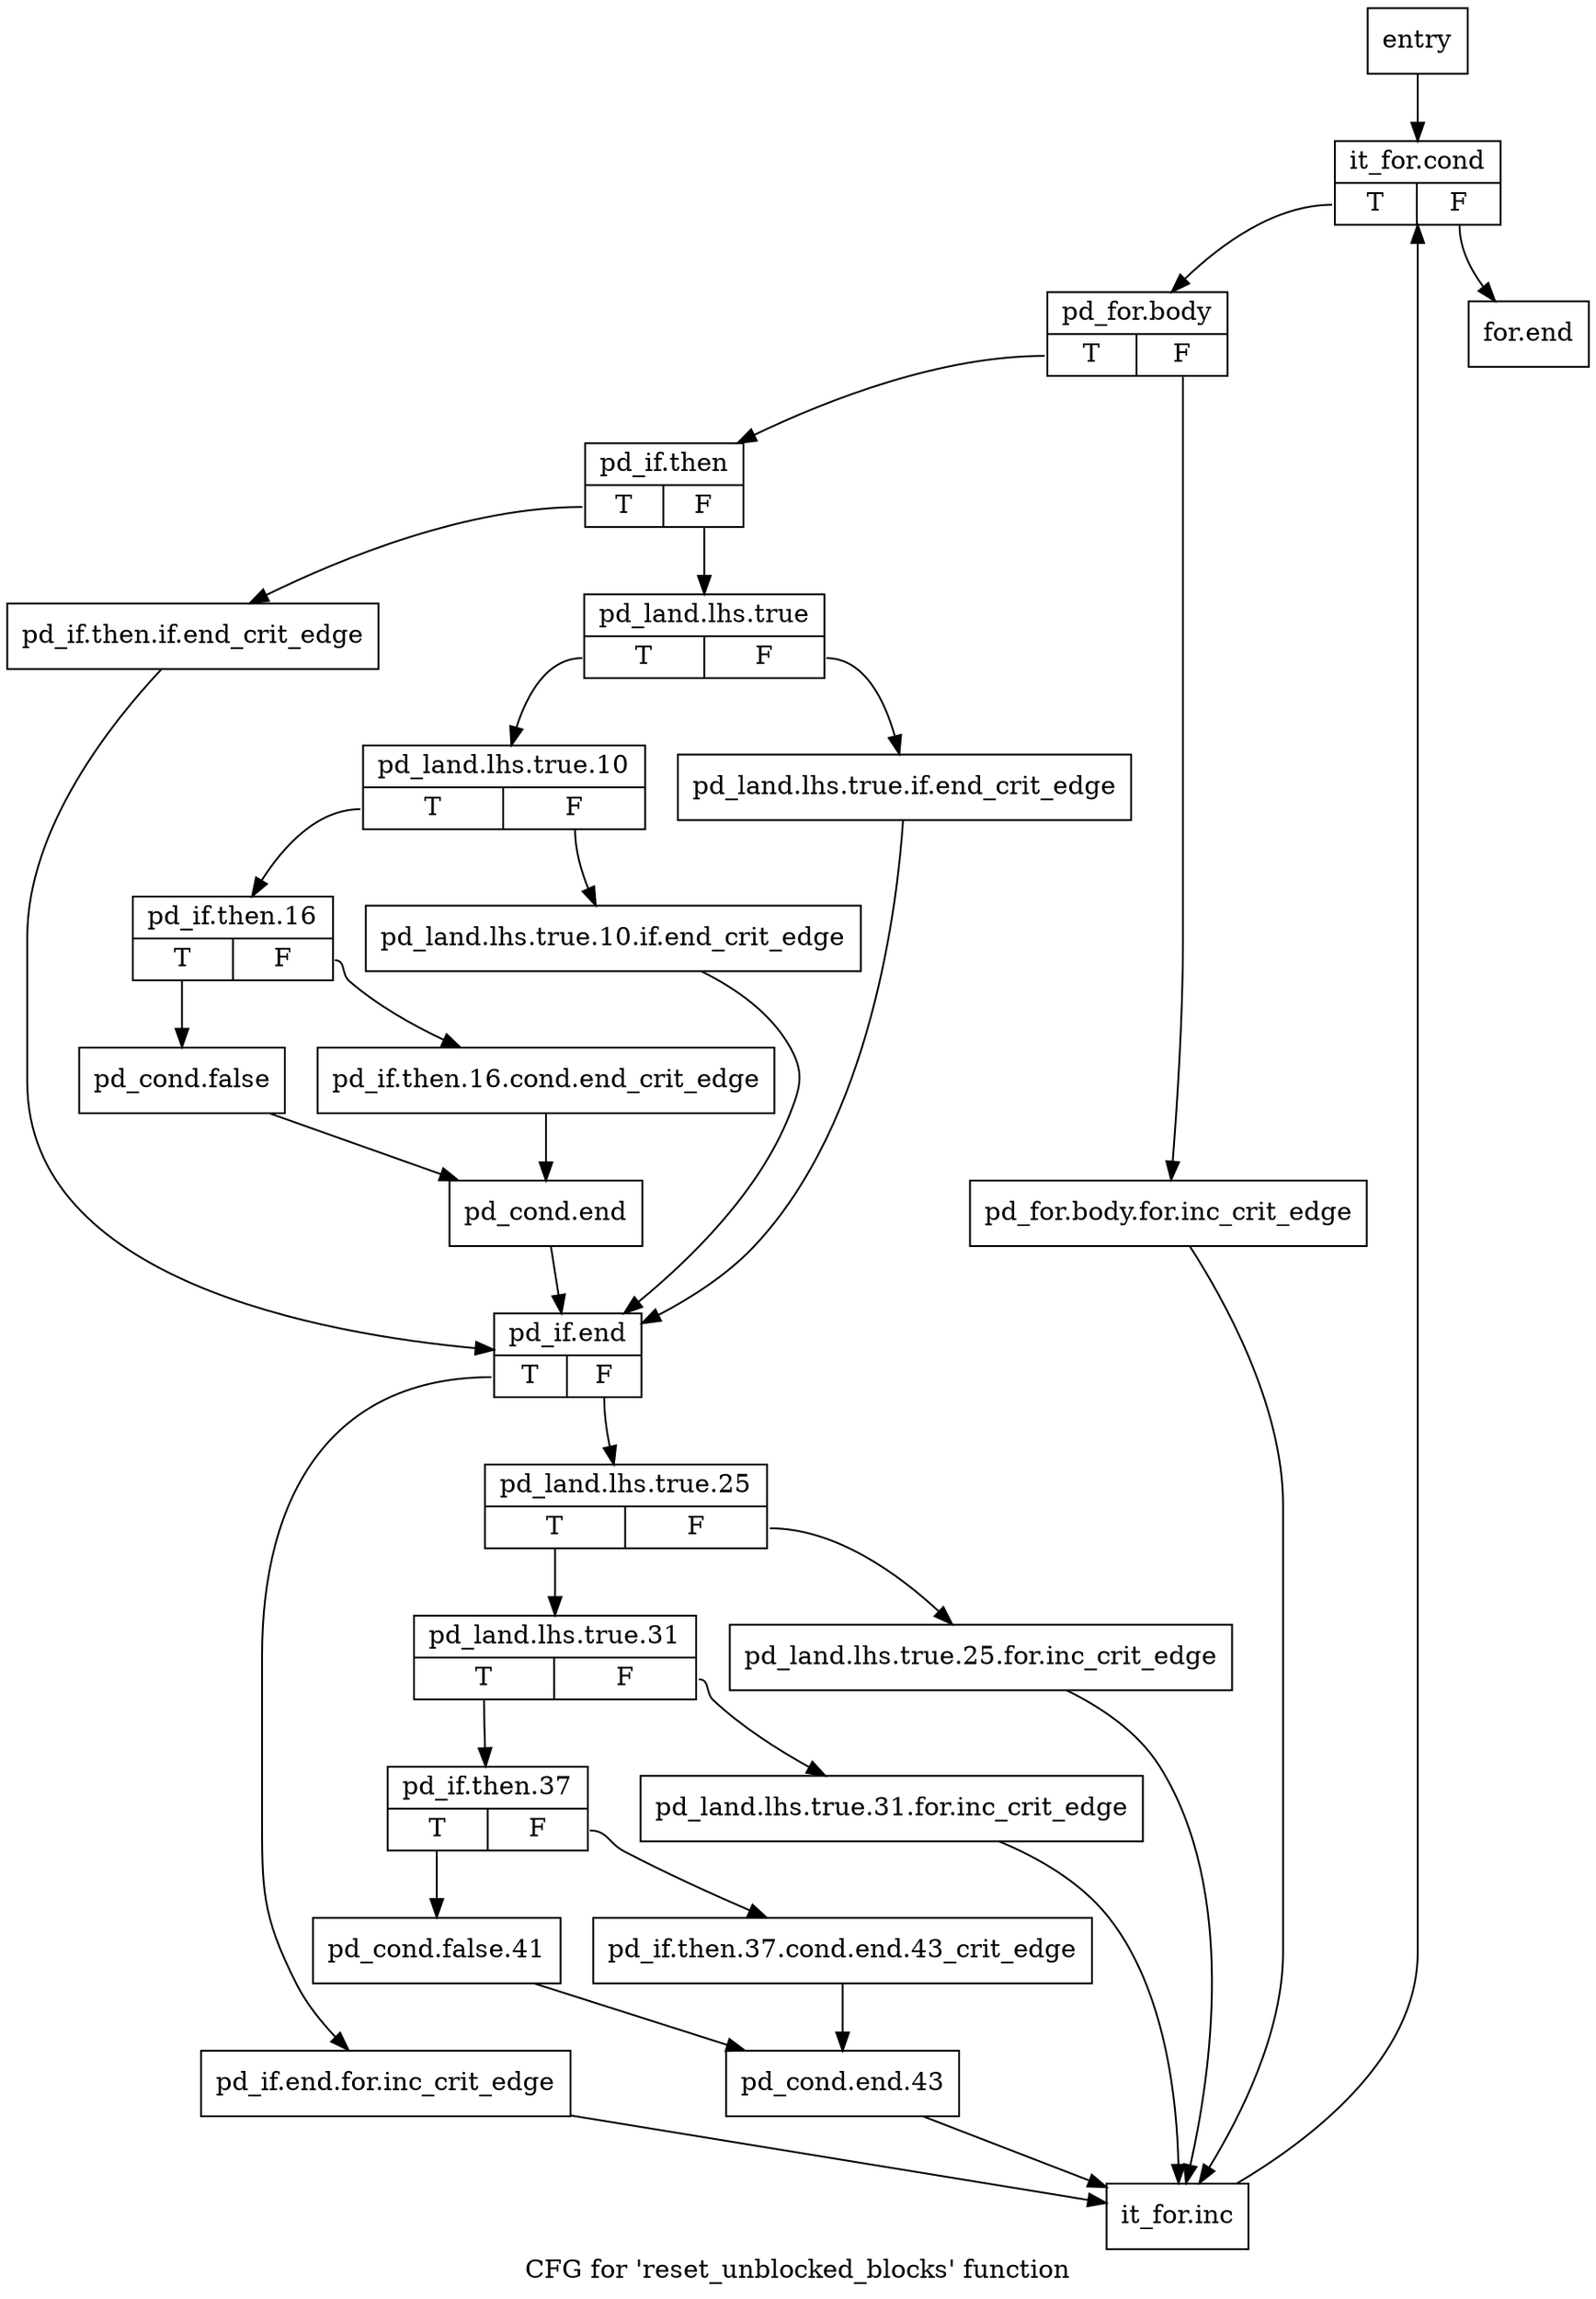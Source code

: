 digraph "CFG for 'reset_unblocked_blocks' function" {
	label="CFG for 'reset_unblocked_blocks' function";

	Node0x2f3d6b0 [shape=record,label="{entry}"];
	Node0x2f3d6b0 -> Node0x2f3d700;
	Node0x2f3d700 [shape=record,label="{it_for.cond|{<s0>T|<s1>F}}"];
	Node0x2f3d700:s0 -> Node0x2f3d750;
	Node0x2f3d700:s1 -> Node0x2f3de80;
	Node0x2f3d750 [shape=record,label="{pd_for.body|{<s0>T|<s1>F}}"];
	Node0x2f3d750:s0 -> Node0x2f3d7f0;
	Node0x2f3d750:s1 -> Node0x2f3d7a0;
	Node0x2f3d7a0 [shape=record,label="{pd_for.body.for.inc_crit_edge}"];
	Node0x2f3d7a0 -> Node0x2f3de30;
	Node0x2f3d7f0 [shape=record,label="{pd_if.then|{<s0>T|<s1>F}}"];
	Node0x2f3d7f0:s0 -> Node0x2f3d840;
	Node0x2f3d7f0:s1 -> Node0x2f3d890;
	Node0x2f3d840 [shape=record,label="{pd_if.then.if.end_crit_edge}"];
	Node0x2f3d840 -> Node0x2f3db10;
	Node0x2f3d890 [shape=record,label="{pd_land.lhs.true|{<s0>T|<s1>F}}"];
	Node0x2f3d890:s0 -> Node0x2f3d930;
	Node0x2f3d890:s1 -> Node0x2f3d8e0;
	Node0x2f3d8e0 [shape=record,label="{pd_land.lhs.true.if.end_crit_edge}"];
	Node0x2f3d8e0 -> Node0x2f3db10;
	Node0x2f3d930 [shape=record,label="{pd_land.lhs.true.10|{<s0>T|<s1>F}}"];
	Node0x2f3d930:s0 -> Node0x2f3d9d0;
	Node0x2f3d930:s1 -> Node0x2f3d980;
	Node0x2f3d980 [shape=record,label="{pd_land.lhs.true.10.if.end_crit_edge}"];
	Node0x2f3d980 -> Node0x2f3db10;
	Node0x2f3d9d0 [shape=record,label="{pd_if.then.16|{<s0>T|<s1>F}}"];
	Node0x2f3d9d0:s0 -> Node0x2f3da70;
	Node0x2f3d9d0:s1 -> Node0x2f3da20;
	Node0x2f3da20 [shape=record,label="{pd_if.then.16.cond.end_crit_edge}"];
	Node0x2f3da20 -> Node0x2f3dac0;
	Node0x2f3da70 [shape=record,label="{pd_cond.false}"];
	Node0x2f3da70 -> Node0x2f3dac0;
	Node0x2f3dac0 [shape=record,label="{pd_cond.end}"];
	Node0x2f3dac0 -> Node0x2f3db10;
	Node0x2f3db10 [shape=record,label="{pd_if.end|{<s0>T|<s1>F}}"];
	Node0x2f3db10:s0 -> Node0x2f3db60;
	Node0x2f3db10:s1 -> Node0x2f3dbb0;
	Node0x2f3db60 [shape=record,label="{pd_if.end.for.inc_crit_edge}"];
	Node0x2f3db60 -> Node0x2f3de30;
	Node0x2f3dbb0 [shape=record,label="{pd_land.lhs.true.25|{<s0>T|<s1>F}}"];
	Node0x2f3dbb0:s0 -> Node0x2f3dc50;
	Node0x2f3dbb0:s1 -> Node0x2f3dc00;
	Node0x2f3dc00 [shape=record,label="{pd_land.lhs.true.25.for.inc_crit_edge}"];
	Node0x2f3dc00 -> Node0x2f3de30;
	Node0x2f3dc50 [shape=record,label="{pd_land.lhs.true.31|{<s0>T|<s1>F}}"];
	Node0x2f3dc50:s0 -> Node0x2f3dcf0;
	Node0x2f3dc50:s1 -> Node0x2f3dca0;
	Node0x2f3dca0 [shape=record,label="{pd_land.lhs.true.31.for.inc_crit_edge}"];
	Node0x2f3dca0 -> Node0x2f3de30;
	Node0x2f3dcf0 [shape=record,label="{pd_if.then.37|{<s0>T|<s1>F}}"];
	Node0x2f3dcf0:s0 -> Node0x2f3dd90;
	Node0x2f3dcf0:s1 -> Node0x2f3dd40;
	Node0x2f3dd40 [shape=record,label="{pd_if.then.37.cond.end.43_crit_edge}"];
	Node0x2f3dd40 -> Node0x2f3dde0;
	Node0x2f3dd90 [shape=record,label="{pd_cond.false.41}"];
	Node0x2f3dd90 -> Node0x2f3dde0;
	Node0x2f3dde0 [shape=record,label="{pd_cond.end.43}"];
	Node0x2f3dde0 -> Node0x2f3de30;
	Node0x2f3de30 [shape=record,label="{it_for.inc}"];
	Node0x2f3de30 -> Node0x2f3d700;
	Node0x2f3de80 [shape=record,label="{for.end}"];
}
